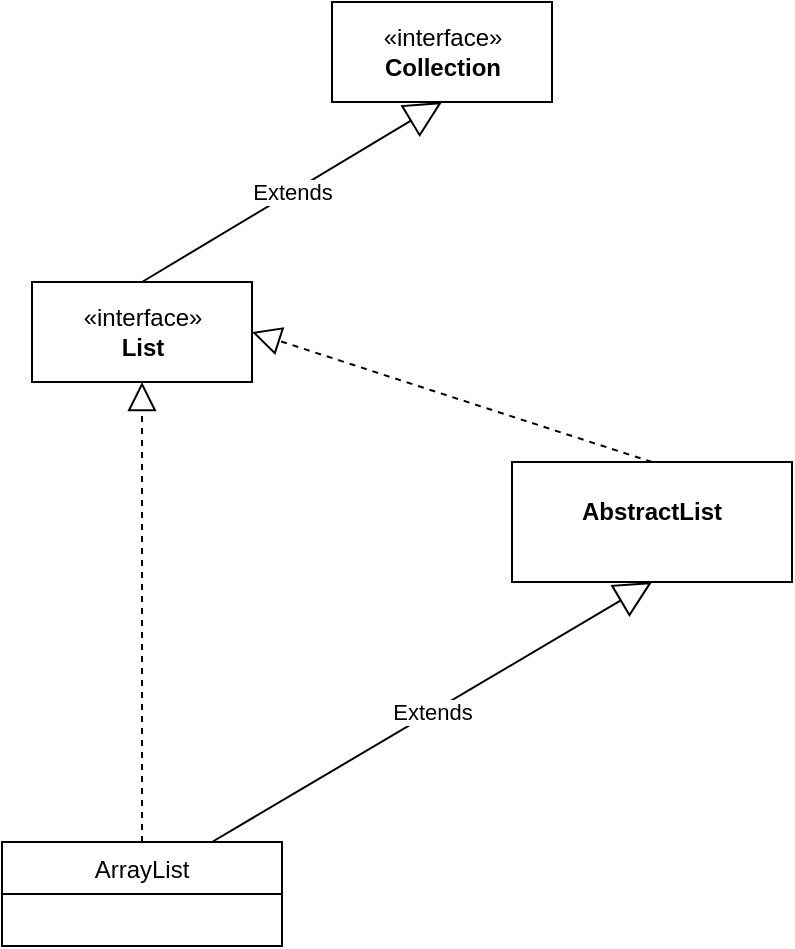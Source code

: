 <mxfile>
    <diagram id="l8BI_Oz5timjODjBQh_o" name="Página-1">
        <mxGraphModel dx="614" dy="524" grid="1" gridSize="10" guides="1" tooltips="1" connect="1" arrows="1" fold="1" page="1" pageScale="1" pageWidth="827" pageHeight="1169" math="0" shadow="0">
            <root>
                <mxCell id="0"/>
                <mxCell id="1" parent="0"/>
                <mxCell id="2" value="«interface»&lt;br&gt;&lt;b&gt;Collection&lt;br&gt;&lt;/b&gt;" style="html=1;" vertex="1" parent="1">
                    <mxGeometry x="250" y="10" width="110" height="50" as="geometry"/>
                </mxCell>
                <mxCell id="8" value="«interface»&lt;br&gt;&lt;b&gt;List&lt;/b&gt;" style="html=1;" vertex="1" parent="1">
                    <mxGeometry x="100" y="150" width="110" height="50" as="geometry"/>
                </mxCell>
                <mxCell id="12" value="ArrayList" style="swimlane;fontStyle=0;childLayout=stackLayout;horizontal=1;startSize=26;fillColor=none;horizontalStack=0;resizeParent=1;resizeParentMax=0;resizeLast=0;collapsible=1;marginBottom=0;" vertex="1" parent="1">
                    <mxGeometry x="85" y="430" width="140" height="52" as="geometry"/>
                </mxCell>
                <mxCell id="16" value="" style="endArrow=block;dashed=1;endFill=0;endSize=12;html=1;exitX=0.5;exitY=0;exitDx=0;exitDy=0;entryX=0.5;entryY=1;entryDx=0;entryDy=0;" edge="1" parent="1" source="12" target="8">
                    <mxGeometry width="160" relative="1" as="geometry">
                        <mxPoint x="240" y="270" as="sourcePoint"/>
                        <mxPoint x="400" y="270" as="targetPoint"/>
                    </mxGeometry>
                </mxCell>
                <mxCell id="17" value="Extends" style="endArrow=block;endSize=16;endFill=0;html=1;exitX=0.5;exitY=0;exitDx=0;exitDy=0;entryX=0.5;entryY=1;entryDx=0;entryDy=0;" edge="1" parent="1" source="8" target="2">
                    <mxGeometry width="160" relative="1" as="geometry">
                        <mxPoint x="240" y="270" as="sourcePoint"/>
                        <mxPoint x="400" y="270" as="targetPoint"/>
                    </mxGeometry>
                </mxCell>
                <mxCell id="18" value="&lt;p style=&quot;margin:0px;margin-top:4px;text-align:center;&quot;&gt;&lt;br&gt;&lt;b&gt;AbstractList&lt;/b&gt;&lt;/p&gt;" style="verticalAlign=top;align=left;overflow=fill;fontSize=12;fontFamily=Helvetica;html=1;" vertex="1" parent="1">
                    <mxGeometry x="340" y="240" width="140" height="60" as="geometry"/>
                </mxCell>
                <mxCell id="19" value="" style="endArrow=block;dashed=1;endFill=0;endSize=12;html=1;exitX=0.5;exitY=0;exitDx=0;exitDy=0;entryX=1;entryY=0.5;entryDx=0;entryDy=0;" edge="1" parent="1" source="18" target="8">
                    <mxGeometry width="160" relative="1" as="geometry">
                        <mxPoint x="240" y="270" as="sourcePoint"/>
                        <mxPoint x="400" y="270" as="targetPoint"/>
                    </mxGeometry>
                </mxCell>
                <mxCell id="20" value="Extends" style="endArrow=block;endSize=16;endFill=0;html=1;exitX=0.75;exitY=0;exitDx=0;exitDy=0;entryX=0.5;entryY=1;entryDx=0;entryDy=0;" edge="1" parent="1" source="12" target="18">
                    <mxGeometry width="160" relative="1" as="geometry">
                        <mxPoint x="220" y="410" as="sourcePoint"/>
                        <mxPoint x="260" y="310" as="targetPoint"/>
                    </mxGeometry>
                </mxCell>
            </root>
        </mxGraphModel>
    </diagram>
</mxfile>